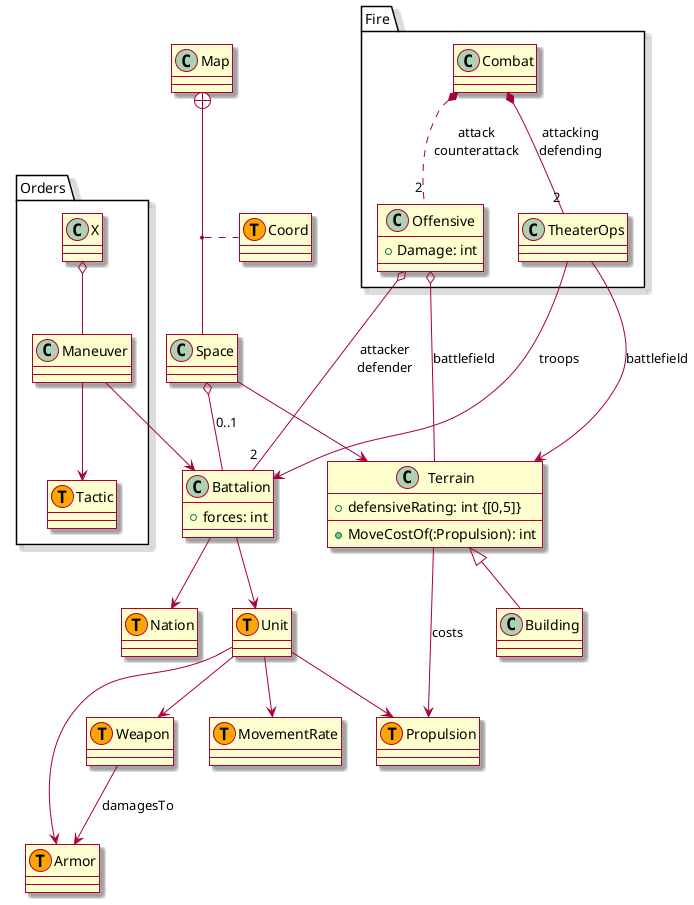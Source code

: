 ﻿@startuml
skin rose

class Propulsion <<(T, Orange)>>
class Terrain{
    +defensiveRating: int {[0,5]}
    +MoveCostOf(:Propulsion): int
}
class Battalion{
    +forces: int
}
class Unit <<(T, Orange)>>
class MovementRate <<(T, Orange)>>
class Nation <<(T, Orange)>>
class Map
class Space
class Coord <<(T, orange)>>
class Armor <<(T, Orange)>>
class Weapon <<(T, Orange)>>

package Orders{
class Tactic <<(T, Orange)>>
class Maneuver
class X
}

package Fire{
class Combat
class Offensive{
+Damage: int
}
class TheaterOps

Combat *.. "2" Offensive : attack\ncounterattack
Combat *-- "2" TheaterOps : attacking\ndefending

TheaterOps --> Terrain : battlefield
TheaterOps --> Battalion : troops
}

Unit --> Propulsion
Unit --> MovementRate
Unit --> Armor
Map +-- Space
(Map, Space) .. Coord
Space --> Terrain
Terrain --> Propulsion : costs
Battalion --> Nation
Space o-- Battalion : 0..1
Battalion --> Unit
Building -u-|> Terrain
Unit --> Weapon
Weapon --> Armor : damagesTo

Offensive o--- "2" Battalion : attacker\ndefender
Offensive o--- Terrain : battlefield
X o-- Maneuver
Maneuver --> Battalion
Maneuver --> Tactic

@enduml